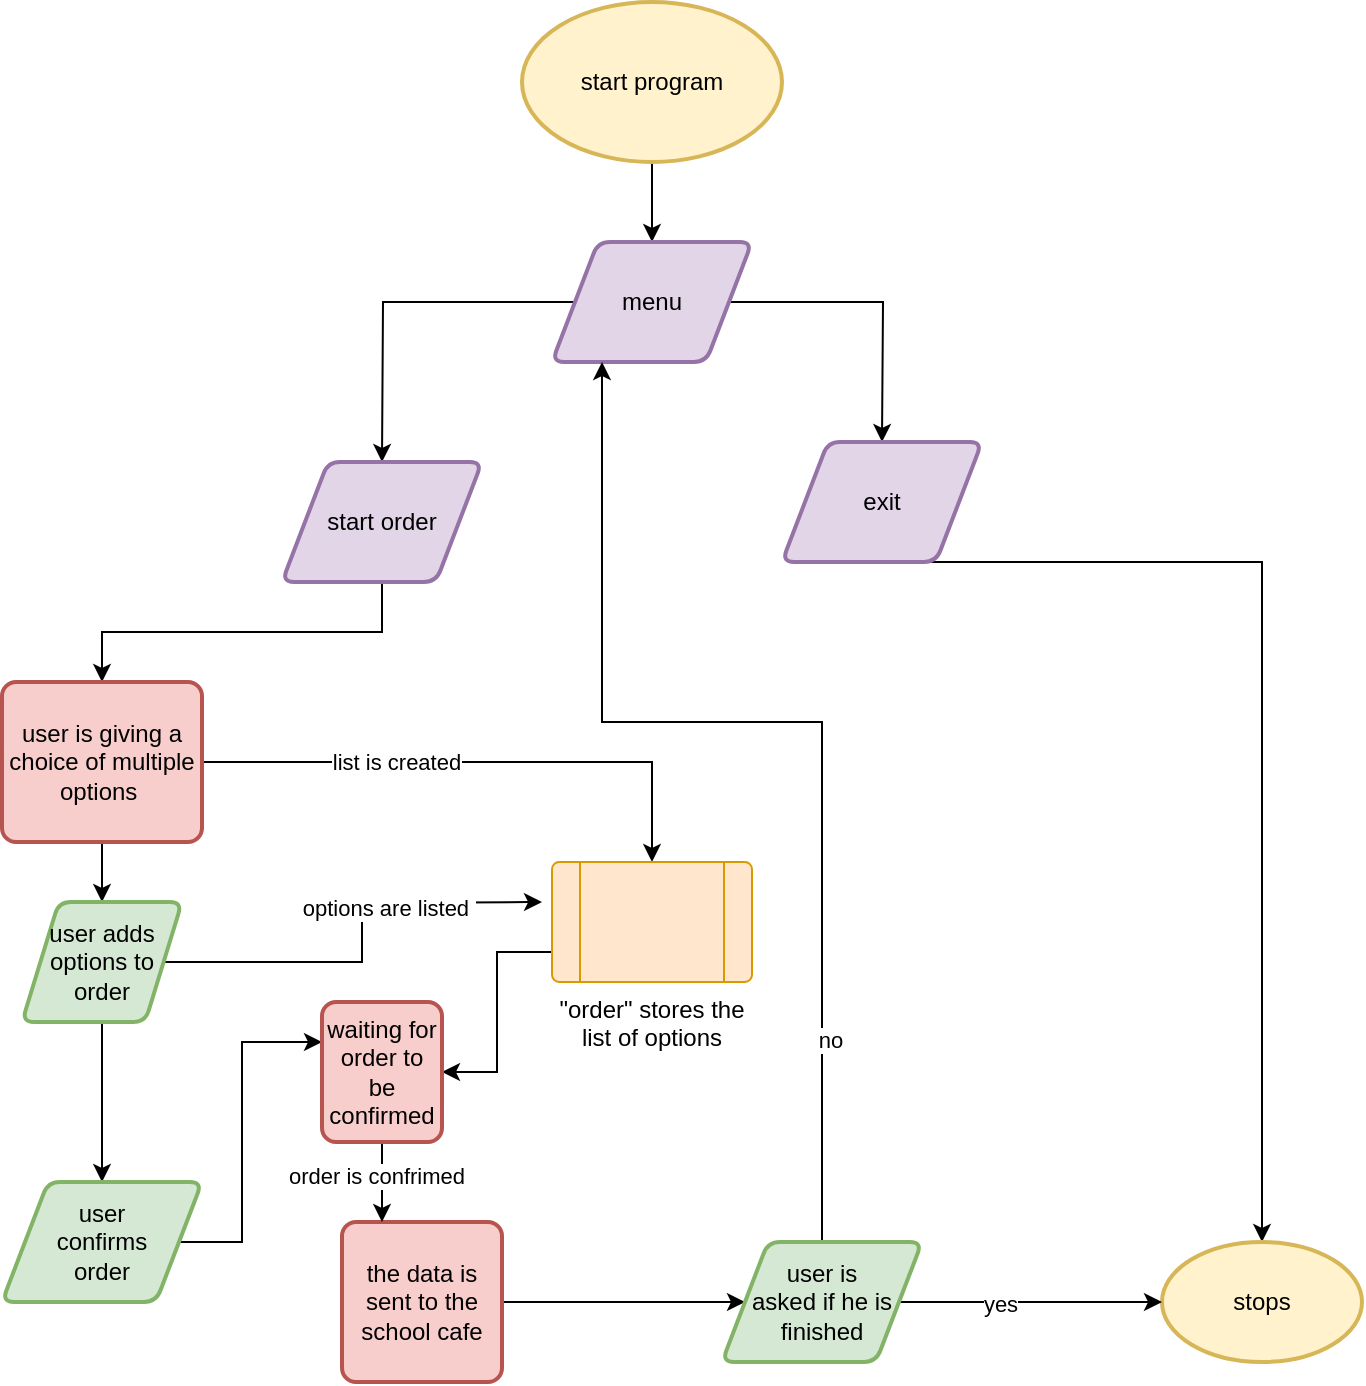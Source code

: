 <mxfile version="13.2.1" type="github"><diagram id="jW591a6MIhgpvSji7jXa" name="Page-1"><mxGraphModel dx="1221" dy="682" grid="1" gridSize="10" guides="1" tooltips="1" connect="1" arrows="1" fold="1" page="1" pageScale="1" pageWidth="850" pageHeight="1100" math="0" shadow="0"><root><mxCell id="0"/><mxCell id="1" parent="0"/><mxCell id="lAv7UX-vjz3BV1swMzFl-5" style="edgeStyle=orthogonalEdgeStyle;rounded=0;orthogonalLoop=1;jettySize=auto;html=1;entryX=0.5;entryY=0;entryDx=0;entryDy=0;" edge="1" parent="1" source="lAv7UX-vjz3BV1swMzFl-1" target="lAv7UX-vjz3BV1swMzFl-4"><mxGeometry relative="1" as="geometry"/></mxCell><mxCell id="lAv7UX-vjz3BV1swMzFl-1" value="start program" style="strokeWidth=2;html=1;shape=mxgraph.flowchart.start_1;whiteSpace=wrap;fillColor=#fff2cc;strokeColor=#d6b656;" vertex="1" parent="1"><mxGeometry x="360" y="30" width="130" height="80" as="geometry"/></mxCell><mxCell id="lAv7UX-vjz3BV1swMzFl-6" style="edgeStyle=orthogonalEdgeStyle;rounded=0;orthogonalLoop=1;jettySize=auto;html=1;exitX=0;exitY=0.5;exitDx=0;exitDy=0;" edge="1" parent="1" source="lAv7UX-vjz3BV1swMzFl-4"><mxGeometry relative="1" as="geometry"><mxPoint x="290" y="260" as="targetPoint"/></mxGeometry></mxCell><mxCell id="lAv7UX-vjz3BV1swMzFl-7" style="edgeStyle=orthogonalEdgeStyle;rounded=0;orthogonalLoop=1;jettySize=auto;html=1;exitX=1;exitY=0.5;exitDx=0;exitDy=0;" edge="1" parent="1" source="lAv7UX-vjz3BV1swMzFl-4"><mxGeometry relative="1" as="geometry"><mxPoint x="540" y="250" as="targetPoint"/></mxGeometry></mxCell><mxCell id="lAv7UX-vjz3BV1swMzFl-4" value="menu" style="shape=parallelogram;html=1;strokeWidth=2;perimeter=parallelogramPerimeter;whiteSpace=wrap;rounded=1;arcSize=12;size=0.23;fillColor=#e1d5e7;strokeColor=#9673a6;" vertex="1" parent="1"><mxGeometry x="375" y="150" width="100" height="60" as="geometry"/></mxCell><mxCell id="lAv7UX-vjz3BV1swMzFl-13" style="edgeStyle=orthogonalEdgeStyle;rounded=0;orthogonalLoop=1;jettySize=auto;html=1;exitX=0.5;exitY=1;exitDx=0;exitDy=0;entryX=0.5;entryY=0;entryDx=0;entryDy=0;" edge="1" parent="1" source="lAv7UX-vjz3BV1swMzFl-8" target="lAv7UX-vjz3BV1swMzFl-14"><mxGeometry relative="1" as="geometry"><mxPoint x="290" y="370" as="targetPoint"/></mxGeometry></mxCell><mxCell id="lAv7UX-vjz3BV1swMzFl-8" value="start order" style="shape=parallelogram;html=1;strokeWidth=2;perimeter=parallelogramPerimeter;whiteSpace=wrap;rounded=1;arcSize=12;size=0.23;fillColor=#e1d5e7;strokeColor=#9673a6;" vertex="1" parent="1"><mxGeometry x="240" y="260" width="100" height="60" as="geometry"/></mxCell><mxCell id="lAv7UX-vjz3BV1swMzFl-12" style="edgeStyle=orthogonalEdgeStyle;rounded=0;orthogonalLoop=1;jettySize=auto;html=1;exitX=0.5;exitY=1;exitDx=0;exitDy=0;entryX=0.5;entryY=0;entryDx=0;entryDy=0;entryPerimeter=0;" edge="1" parent="1" source="lAv7UX-vjz3BV1swMzFl-9" target="lAv7UX-vjz3BV1swMzFl-10"><mxGeometry relative="1" as="geometry"><Array as="points"><mxPoint x="730" y="310"/><mxPoint x="730" y="640"/></Array></mxGeometry></mxCell><mxCell id="lAv7UX-vjz3BV1swMzFl-9" value="exit" style="shape=parallelogram;html=1;strokeWidth=2;perimeter=parallelogramPerimeter;whiteSpace=wrap;rounded=1;arcSize=12;size=0.23;fillColor=#e1d5e7;strokeColor=#9673a6;" vertex="1" parent="1"><mxGeometry x="490" y="250" width="100" height="60" as="geometry"/></mxCell><mxCell id="lAv7UX-vjz3BV1swMzFl-10" value="stops" style="strokeWidth=2;html=1;shape=mxgraph.flowchart.start_1;whiteSpace=wrap;fillColor=#fff2cc;strokeColor=#d6b656;" vertex="1" parent="1"><mxGeometry x="680" y="650" width="100" height="60" as="geometry"/></mxCell><mxCell id="lAv7UX-vjz3BV1swMzFl-16" style="edgeStyle=orthogonalEdgeStyle;rounded=0;orthogonalLoop=1;jettySize=auto;html=1;exitX=0.5;exitY=1;exitDx=0;exitDy=0;" edge="1" parent="1" source="lAv7UX-vjz3BV1swMzFl-14" target="lAv7UX-vjz3BV1swMzFl-15"><mxGeometry relative="1" as="geometry"/></mxCell><mxCell id="lAv7UX-vjz3BV1swMzFl-18" style="edgeStyle=orthogonalEdgeStyle;rounded=0;orthogonalLoop=1;jettySize=auto;html=1;exitX=1;exitY=0.5;exitDx=0;exitDy=0;entryX=0.5;entryY=0;entryDx=0;entryDy=0;" edge="1" parent="1" source="lAv7UX-vjz3BV1swMzFl-14" target="lAv7UX-vjz3BV1swMzFl-20"><mxGeometry relative="1" as="geometry"><mxPoint x="270" y="410" as="targetPoint"/></mxGeometry></mxCell><mxCell id="lAv7UX-vjz3BV1swMzFl-48" value="list is created" style="edgeLabel;html=1;align=center;verticalAlign=middle;resizable=0;points=[];" vertex="1" connectable="0" parent="lAv7UX-vjz3BV1swMzFl-18"><mxGeometry x="-0.299" relative="1" as="geometry"><mxPoint as="offset"/></mxGeometry></mxCell><mxCell id="lAv7UX-vjz3BV1swMzFl-14" value="user is giving a choice of multiple options&amp;nbsp;" style="rounded=1;whiteSpace=wrap;html=1;absoluteArcSize=1;arcSize=14;strokeWidth=2;fillColor=#f8cecc;strokeColor=#b85450;" vertex="1" parent="1"><mxGeometry x="100" y="370" width="100" height="80" as="geometry"/></mxCell><mxCell id="lAv7UX-vjz3BV1swMzFl-23" style="edgeStyle=orthogonalEdgeStyle;rounded=0;orthogonalLoop=1;jettySize=auto;html=1;exitX=0.5;exitY=1;exitDx=0;exitDy=0;" edge="1" parent="1" source="lAv7UX-vjz3BV1swMzFl-15"><mxGeometry relative="1" as="geometry"><mxPoint x="150" y="620" as="targetPoint"/></mxGeometry></mxCell><mxCell id="lAv7UX-vjz3BV1swMzFl-45" style="edgeStyle=orthogonalEdgeStyle;rounded=0;orthogonalLoop=1;jettySize=auto;html=1;" edge="1" parent="1" source="lAv7UX-vjz3BV1swMzFl-15"><mxGeometry relative="1" as="geometry"><mxPoint x="370" y="480" as="targetPoint"/></mxGeometry></mxCell><mxCell id="lAv7UX-vjz3BV1swMzFl-46" value="options are listed&amp;nbsp;" style="edgeLabel;html=1;align=center;verticalAlign=middle;resizable=0;points=[];" vertex="1" connectable="0" parent="lAv7UX-vjz3BV1swMzFl-45"><mxGeometry x="0.296" y="-2" relative="1" as="geometry"><mxPoint as="offset"/></mxGeometry></mxCell><mxCell id="lAv7UX-vjz3BV1swMzFl-15" value="user adds options to order" style="shape=parallelogram;html=1;strokeWidth=2;perimeter=parallelogramPerimeter;whiteSpace=wrap;rounded=1;arcSize=12;size=0.23;fillColor=#d5e8d4;strokeColor=#82b366;" vertex="1" parent="1"><mxGeometry x="110" y="480" width="80" height="60" as="geometry"/></mxCell><mxCell id="lAv7UX-vjz3BV1swMzFl-47" style="edgeStyle=orthogonalEdgeStyle;rounded=0;orthogonalLoop=1;jettySize=auto;html=1;exitX=0;exitY=0.75;exitDx=0;exitDy=0;entryX=1;entryY=0.5;entryDx=0;entryDy=0;" edge="1" parent="1" source="lAv7UX-vjz3BV1swMzFl-20" target="lAv7UX-vjz3BV1swMzFl-41"><mxGeometry relative="1" as="geometry"/></mxCell><mxCell id="lAv7UX-vjz3BV1swMzFl-20" value="&quot;order&quot; stores the list of options" style="verticalLabelPosition=bottom;verticalAlign=top;html=1;shape=process;whiteSpace=wrap;rounded=1;size=0.14;arcSize=6;fillColor=#ffe6cc;strokeColor=#d79b00;" vertex="1" parent="1"><mxGeometry x="375" y="460" width="100" height="60" as="geometry"/></mxCell><mxCell id="lAv7UX-vjz3BV1swMzFl-29" style="edgeStyle=orthogonalEdgeStyle;rounded=0;orthogonalLoop=1;jettySize=auto;html=1;exitX=1;exitY=0.5;exitDx=0;exitDy=0;" edge="1" parent="1" source="lAv7UX-vjz3BV1swMzFl-24" target="lAv7UX-vjz3BV1swMzFl-41"><mxGeometry relative="1" as="geometry"><mxPoint x="250" y="550" as="targetPoint"/><Array as="points"><mxPoint x="220" y="650"/><mxPoint x="220" y="550"/></Array></mxGeometry></mxCell><mxCell id="lAv7UX-vjz3BV1swMzFl-24" value="user &lt;br&gt;confirms&lt;br&gt;order" style="shape=parallelogram;html=1;strokeWidth=2;perimeter=parallelogramPerimeter;whiteSpace=wrap;rounded=1;arcSize=12;size=0.23;fillColor=#d5e8d4;strokeColor=#82b366;" vertex="1" parent="1"><mxGeometry x="100" y="620" width="100" height="60" as="geometry"/></mxCell><mxCell id="lAv7UX-vjz3BV1swMzFl-30" style="edgeStyle=orthogonalEdgeStyle;rounded=0;orthogonalLoop=1;jettySize=auto;html=1;entryX=0;entryY=0.5;entryDx=0;entryDy=0;" edge="1" parent="1" source="lAv7UX-vjz3BV1swMzFl-27" target="lAv7UX-vjz3BV1swMzFl-31"><mxGeometry relative="1" as="geometry"><mxPoint x="410" y="680" as="targetPoint"/></mxGeometry></mxCell><mxCell id="lAv7UX-vjz3BV1swMzFl-27" value="the data is sent to the school cafe" style="rounded=1;whiteSpace=wrap;html=1;absoluteArcSize=1;arcSize=14;strokeWidth=2;fillColor=#f8cecc;strokeColor=#b85450;" vertex="1" parent="1"><mxGeometry x="270" y="640" width="80" height="80" as="geometry"/></mxCell><mxCell id="lAv7UX-vjz3BV1swMzFl-32" style="edgeStyle=orthogonalEdgeStyle;rounded=0;orthogonalLoop=1;jettySize=auto;html=1;entryX=0;entryY=0.5;entryDx=0;entryDy=0;entryPerimeter=0;" edge="1" parent="1" source="lAv7UX-vjz3BV1swMzFl-31" target="lAv7UX-vjz3BV1swMzFl-10"><mxGeometry relative="1" as="geometry"/></mxCell><mxCell id="lAv7UX-vjz3BV1swMzFl-35" value="yes" style="edgeLabel;html=1;align=center;verticalAlign=middle;resizable=0;points=[];" vertex="1" connectable="0" parent="lAv7UX-vjz3BV1swMzFl-32"><mxGeometry x="-0.22" y="-1" relative="1" as="geometry"><mxPoint x="-1" as="offset"/></mxGeometry></mxCell><mxCell id="lAv7UX-vjz3BV1swMzFl-37" value="" style="edgeStyle=orthogonalEdgeStyle;rounded=0;orthogonalLoop=1;jettySize=auto;html=1;entryX=0.25;entryY=1;entryDx=0;entryDy=0;" edge="1" parent="1" source="lAv7UX-vjz3BV1swMzFl-31" target="lAv7UX-vjz3BV1swMzFl-4"><mxGeometry relative="1" as="geometry"><mxPoint x="450" y="790" as="targetPoint"/><Array as="points"><mxPoint x="510" y="680"/><mxPoint x="510" y="390"/><mxPoint x="400" y="390"/></Array></mxGeometry></mxCell><mxCell id="lAv7UX-vjz3BV1swMzFl-39" value="no" style="edgeLabel;html=1;align=center;verticalAlign=middle;resizable=0;points=[];" vertex="1" connectable="0" parent="lAv7UX-vjz3BV1swMzFl-37"><mxGeometry x="-0.631" y="-4" relative="1" as="geometry"><mxPoint as="offset"/></mxGeometry></mxCell><mxCell id="lAv7UX-vjz3BV1swMzFl-31" value="user is &lt;br&gt;asked if he is finished" style="shape=parallelogram;html=1;strokeWidth=2;perimeter=parallelogramPerimeter;whiteSpace=wrap;rounded=1;arcSize=12;size=0.23;fillColor=#d5e8d4;strokeColor=#82b366;" vertex="1" parent="1"><mxGeometry x="460" y="650" width="100" height="60" as="geometry"/></mxCell><mxCell id="lAv7UX-vjz3BV1swMzFl-42" style="edgeStyle=orthogonalEdgeStyle;rounded=0;orthogonalLoop=1;jettySize=auto;html=1;entryX=0.25;entryY=0;entryDx=0;entryDy=0;" edge="1" parent="1" source="lAv7UX-vjz3BV1swMzFl-41" target="lAv7UX-vjz3BV1swMzFl-27"><mxGeometry relative="1" as="geometry"/></mxCell><mxCell id="lAv7UX-vjz3BV1swMzFl-43" value="order is confrimed" style="edgeLabel;html=1;align=center;verticalAlign=middle;resizable=0;points=[];" vertex="1" connectable="0" parent="lAv7UX-vjz3BV1swMzFl-42"><mxGeometry x="-0.218" y="-3" relative="1" as="geometry"><mxPoint y="1" as="offset"/></mxGeometry></mxCell><mxCell id="lAv7UX-vjz3BV1swMzFl-41" value="waiting for order to be confirmed" style="rounded=1;whiteSpace=wrap;html=1;absoluteArcSize=1;arcSize=14;strokeWidth=2;fillColor=#f8cecc;strokeColor=#b85450;" vertex="1" parent="1"><mxGeometry x="260" y="530" width="60" height="70" as="geometry"/></mxCell></root></mxGraphModel></diagram></mxfile>
